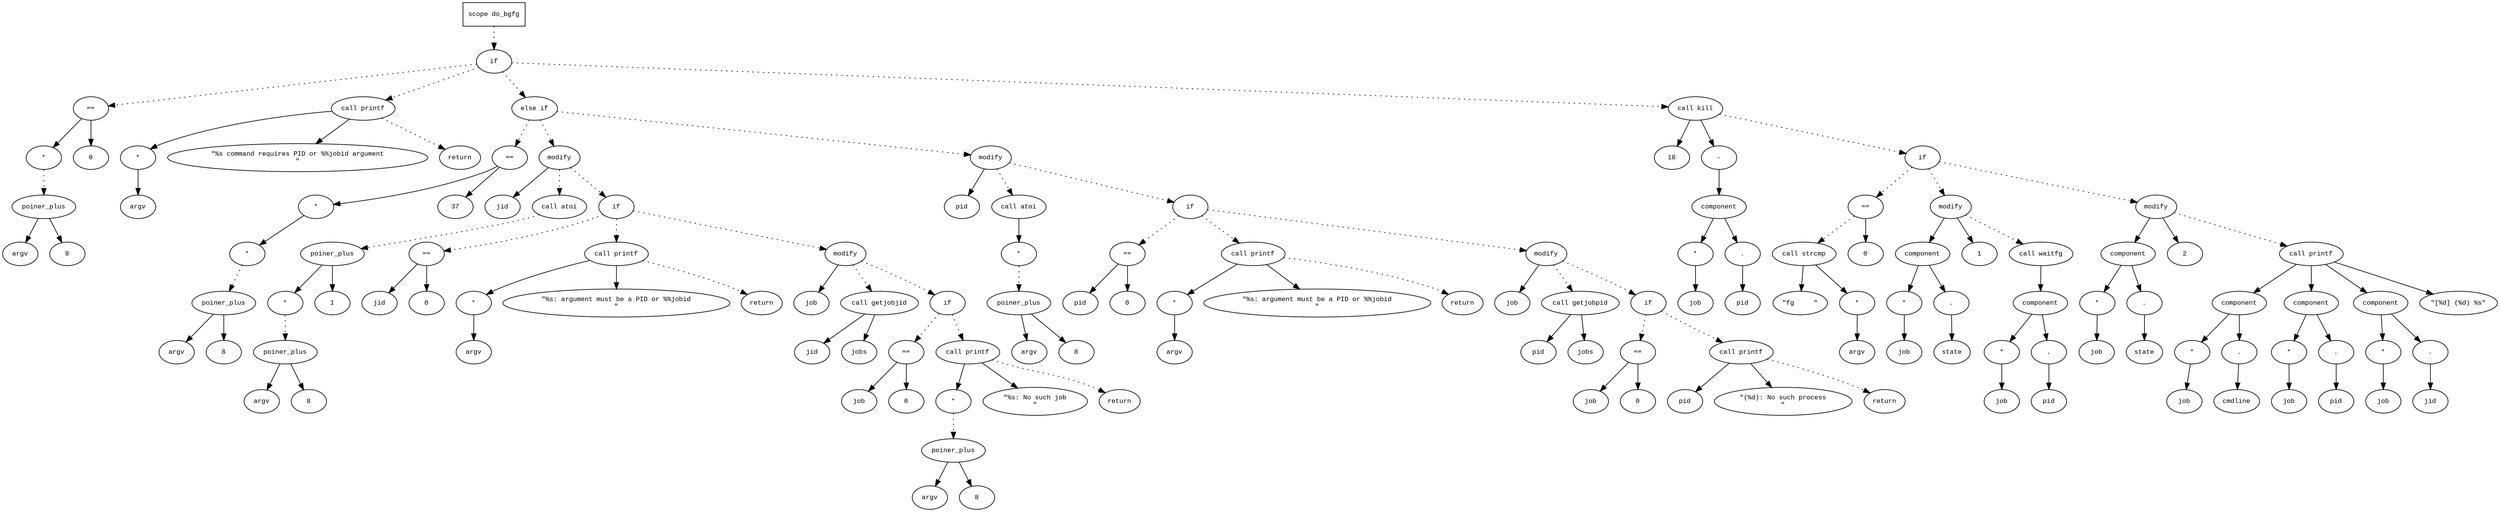 digraph AST {
  graph [fontname="Times New Roman",fontsize=10];
  node  [fontname="Courier New",fontsize=10];
  edge  [fontname="Times New Roman",fontsize=10];

  node1 [label="scope do_bgfg",shape=box];
  node2 [label="if",shape=ellipse];
  node1 -> node2 [style=dotted];
  node3 [label="==",shape=ellipse];
  node4 [label="*",shape=ellipse];
  node5 [label="poiner_plus",shape=ellipse];
  node6 [label="argv",shape=ellipse];
  node5 -> node6;
  node7 [label="8",shape=ellipse];
  node5 -> node7;
  node4 -> node5 [style=dotted];
  node3 -> node4;
  node8 [label="0",shape=ellipse];
  node3 -> node8;
  node2 -> node3 [style=dotted];
  node9 [label="call printf",shape=ellipse];
  node10 [label="*",shape=ellipse];
  node11 [label="argv",shape=ellipse];
  node10 -> node11;
  node9 -> node10;
  node12 [label="\"%s command requires PID or %%jobid argument
\"",shape=ellipse];
  node9 -> node12;
  node2 -> node9 [style=dotted];
  node13 [label="return",shape=ellipse];
  node9 -> node13 [style=dotted];
  node14 [label="else if",shape=ellipse];
  node2 -> node14 [style=dotted];
  node15 [label="==",shape=ellipse];
  node16 [label="*",shape=ellipse];
  node17 [label="*",shape=ellipse];
  node18 [label="poiner_plus",shape=ellipse];
  node19 [label="argv",shape=ellipse];
  node18 -> node19;
  node20 [label="8",shape=ellipse];
  node18 -> node20;
  node17 -> node18 [style=dotted];
  node16 -> node17;
  node15 -> node16;
  node21 [label="37",shape=ellipse];
  node15 -> node21;
  node14 -> node15 [style=dotted];
  node22 [label="modify",shape=ellipse];
  node23 [label="jid",shape=ellipse];
  node22 -> node23;
  node24 [label="call atoi",shape=ellipse];
  node25 [label="poiner_plus",shape=ellipse];
  node26 [label="*",shape=ellipse];
  node27 [label="poiner_plus",shape=ellipse];
  node28 [label="argv",shape=ellipse];
  node27 -> node28;
  node29 [label="8",shape=ellipse];
  node27 -> node29;
  node26 -> node27 [style=dotted];
  node25 -> node26;
  node30 [label="1",shape=ellipse];
  node25 -> node30;
  node24 -> node25 [style=dotted];
  node22 -> node24 [style=dotted];
  node14 -> node22 [style=dotted];
  node31 [label="if",shape=ellipse];
  node22 -> node31 [style=dotted];
  node32 [label="==",shape=ellipse];
  node33 [label="jid",shape=ellipse];
  node32 -> node33;
  node34 [label="0",shape=ellipse];
  node32 -> node34;
  node31 -> node32 [style=dotted];
  node35 [label="call printf",shape=ellipse];
  node36 [label="*",shape=ellipse];
  node37 [label="argv",shape=ellipse];
  node36 -> node37;
  node35 -> node36;
  node38 [label="\"%s: argument must be a PID or %%jobid
\"",shape=ellipse];
  node35 -> node38;
  node31 -> node35 [style=dotted];
  node39 [label="return",shape=ellipse];
  node35 -> node39 [style=dotted];
  node40 [label="modify",shape=ellipse];
  node41 [label="job",shape=ellipse];
  node40 -> node41;
  node42 [label="call getjobjid",shape=ellipse];
  node43 [label="jid",shape=ellipse];
  node42 -> node43;
  node44 [label="jobs",shape=ellipse];
  node42 -> node44;
  node40 -> node42 [style=dotted];
  node31 -> node40 [style=dotted];
  node45 [label="if",shape=ellipse];
  node40 -> node45 [style=dotted];
  node46 [label="==",shape=ellipse];
  node47 [label="job",shape=ellipse];
  node46 -> node47;
  node48 [label="0",shape=ellipse];
  node46 -> node48;
  node45 -> node46 [style=dotted];
  node49 [label="call printf",shape=ellipse];
  node50 [label="*",shape=ellipse];
  node51 [label="poiner_plus",shape=ellipse];
  node52 [label="argv",shape=ellipse];
  node51 -> node52;
  node53 [label="8",shape=ellipse];
  node51 -> node53;
  node50 -> node51 [style=dotted];
  node49 -> node50;
  node54 [label="\"%s: No such job
\"",shape=ellipse];
  node49 -> node54;
  node45 -> node49 [style=dotted];
  node55 [label="return",shape=ellipse];
  node49 -> node55 [style=dotted];
  node56 [label="modify",shape=ellipse];
  node57 [label="pid",shape=ellipse];
  node56 -> node57;
  node58 [label="call atoi",shape=ellipse];
  node59 [label="*",shape=ellipse];
  node60 [label="poiner_plus",shape=ellipse];
  node61 [label="argv",shape=ellipse];
  node60 -> node61;
  node62 [label="8",shape=ellipse];
  node60 -> node62;
  node59 -> node60 [style=dotted];
  node58 -> node59;
  node56 -> node58 [style=dotted];
  node14 -> node56 [style=dotted];
  node63 [label="if",shape=ellipse];
  node56 -> node63 [style=dotted];
  node64 [label="==",shape=ellipse];
  node65 [label="pid",shape=ellipse];
  node64 -> node65;
  node66 [label="0",shape=ellipse];
  node64 -> node66;
  node63 -> node64 [style=dotted];
  node67 [label="call printf",shape=ellipse];
  node68 [label="*",shape=ellipse];
  node69 [label="argv",shape=ellipse];
  node68 -> node69;
  node67 -> node68;
  node70 [label="\"%s: argument must be a PID or %%jobid
\"",shape=ellipse];
  node67 -> node70;
  node63 -> node67 [style=dotted];
  node71 [label="return",shape=ellipse];
  node67 -> node71 [style=dotted];
  node72 [label="modify",shape=ellipse];
  node73 [label="job",shape=ellipse];
  node72 -> node73;
  node74 [label="call getjobpid",shape=ellipse];
  node75 [label="pid",shape=ellipse];
  node74 -> node75;
  node76 [label="jobs",shape=ellipse];
  node74 -> node76;
  node72 -> node74 [style=dotted];
  node63 -> node72 [style=dotted];
  node77 [label="if",shape=ellipse];
  node72 -> node77 [style=dotted];
  node78 [label="==",shape=ellipse];
  node79 [label="job",shape=ellipse];
  node78 -> node79;
  node80 [label="0",shape=ellipse];
  node78 -> node80;
  node77 -> node78 [style=dotted];
  node81 [label="call printf",shape=ellipse];
  node82 [label="pid",shape=ellipse];
  node81 -> node82;
  node83 [label="\"(%d): No such process
\"",shape=ellipse];
  node81 -> node83;
  node77 -> node81 [style=dotted];
  node84 [label="return",shape=ellipse];
  node81 -> node84 [style=dotted];
  node85 [label="call kill",shape=ellipse];
  node86 [label="18",shape=ellipse];
  node85 -> node86;
  node87 [label="-",shape=ellipse];
  node88 [label="component",shape=ellipse];
  node87 -> node88;
  node89 [label="*",shape=ellipse];
  node90 [label="job",shape=ellipse];
  node89 -> node90;
  node88 -> node89;
  node91 [label=".",shape=ellipse];
  node88 -> node91;
  node92 [label="pid",shape=ellipse];
  node91 -> node92;
  node85 -> node87;
  node2 -> node85 [style=dotted];
  node93 [label="if",shape=ellipse];
  node85 -> node93 [style=dotted];
  node94 [label="==",shape=ellipse];
  node95 [label="call strcmp",shape=ellipse];
  node96 [label="\"fg     \"",shape=ellipse];
  node95 -> node96;
  node97 [label="*",shape=ellipse];
  node98 [label="argv",shape=ellipse];
  node97 -> node98;
  node95 -> node97;
  node94 -> node95 [style=dotted];
  node99 [label="0",shape=ellipse];
  node94 -> node99;
  node93 -> node94 [style=dotted];
  node100 [label="modify",shape=ellipse];
  node101 [label="component",shape=ellipse];
  node100 -> node101;
  node102 [label="*",shape=ellipse];
  node103 [label="job",shape=ellipse];
  node102 -> node103;
  node101 -> node102;
  node104 [label=".",shape=ellipse];
  node101 -> node104;
  node105 [label="state",shape=ellipse];
  node104 -> node105;
  node106 [label="1",shape=ellipse];
  node100 -> node106;
  node93 -> node100 [style=dotted];
  node107 [label="call waitfg",shape=ellipse];
  node108 [label="component",shape=ellipse];
  node107 -> node108;
  node109 [label="*",shape=ellipse];
  node110 [label="job",shape=ellipse];
  node109 -> node110;
  node108 -> node109;
  node111 [label=".",shape=ellipse];
  node108 -> node111;
  node112 [label="pid",shape=ellipse];
  node111 -> node112;
  node100 -> node107 [style=dotted];
  node113 [label="modify",shape=ellipse];
  node114 [label="component",shape=ellipse];
  node113 -> node114;
  node115 [label="*",shape=ellipse];
  node116 [label="job",shape=ellipse];
  node115 -> node116;
  node114 -> node115;
  node117 [label=".",shape=ellipse];
  node114 -> node117;
  node118 [label="state",shape=ellipse];
  node117 -> node118;
  node119 [label="2",shape=ellipse];
  node113 -> node119;
  node93 -> node113 [style=dotted];
  node120 [label="call printf",shape=ellipse];
  node121 [label="component",shape=ellipse];
  node120 -> node121;
  node122 [label="*",shape=ellipse];
  node123 [label="job",shape=ellipse];
  node122 -> node123;
  node121 -> node122;
  node124 [label=".",shape=ellipse];
  node121 -> node124;
  node125 [label="cmdline",shape=ellipse];
  node124 -> node125;
  node126 [label="component",shape=ellipse];
  node120 -> node126;
  node127 [label="*",shape=ellipse];
  node128 [label="job",shape=ellipse];
  node127 -> node128;
  node126 -> node127;
  node129 [label=".",shape=ellipse];
  node126 -> node129;
  node130 [label="pid",shape=ellipse];
  node129 -> node130;
  node131 [label="component",shape=ellipse];
  node120 -> node131;
  node132 [label="*",shape=ellipse];
  node133 [label="job",shape=ellipse];
  node132 -> node133;
  node131 -> node132;
  node134 [label=".",shape=ellipse];
  node131 -> node134;
  node135 [label="jid",shape=ellipse];
  node134 -> node135;
  node136 [label="\"[%d] (%d) %s\"",shape=ellipse];
  node120 -> node136;
  node113 -> node120 [style=dotted];
} 